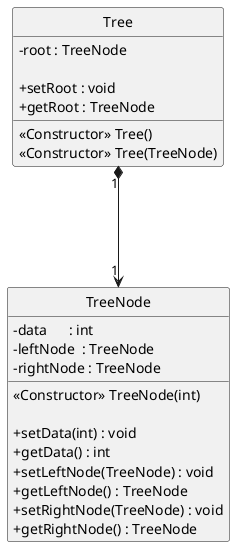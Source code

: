 @startuml
'https://plantuml.com/class-diagram

hide circle
skinparam ClassAttributeIconSize 0

class Tree{
    -root : TreeNode
    <<Constructor>> Tree()
    <<Constructor>> Tree(TreeNode)

    +setRoot : void
    +getRoot : TreeNode
}

class TreeNode{
    -data      : int
    -leftNode  : TreeNode
    -rightNode : TreeNode
    <<Constructor>> TreeNode(int)

    +setData(int) : void
    +getData() : int
    +setLeftNode(TreeNode) : void
    +getLeftNode() : TreeNode
    +setRightNode(TreeNode) : void
    +getRightNode() : TreeNode
}

Tree "1" *===> "1" TreeNode

@enduml